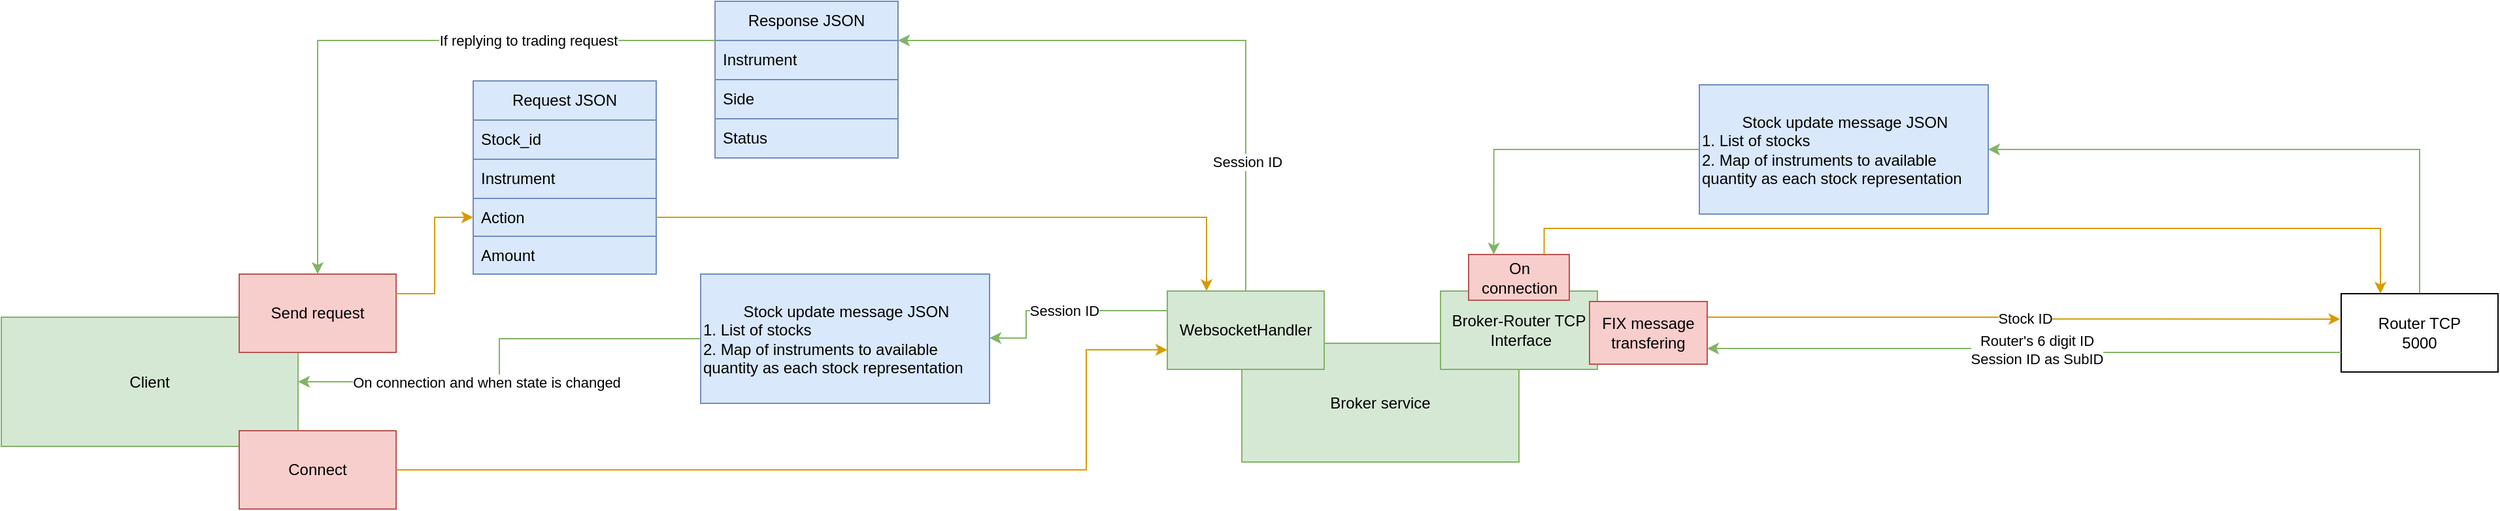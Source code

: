 <mxfile version="24.8.3">
  <diagram name="Page-1" id="ken7y6joCxxG52pc1tjB">
    <mxGraphModel dx="3191" dy="1484" grid="0" gridSize="10" guides="1" tooltips="1" connect="1" arrows="1" fold="1" page="0" pageScale="1" pageWidth="850" pageHeight="1100" math="0" shadow="0">
      <root>
        <mxCell id="0" />
        <mxCell id="1" parent="0" />
        <mxCell id="lNfRjI5df_jo4oD9Ux-3-17" value="" style="group;strokeColor=#6c8ebf;movable=1;resizable=1;rotatable=1;deletable=1;editable=1;locked=0;connectable=1;fillColor=#dae8fc;" parent="1" vertex="1" connectable="0">
          <mxGeometry x="-105" y="-217" width="140" height="148" as="geometry" />
        </mxCell>
        <mxCell id="lNfRjI5df_jo4oD9Ux-3-12" value="Request JSON" style="swimlane;fontStyle=0;childLayout=stackLayout;horizontal=1;startSize=30;horizontalStack=0;resizeParent=1;resizeParentMax=0;resizeLast=0;collapsible=1;marginBottom=0;whiteSpace=wrap;html=1;strokeColor=#6c8ebf;movable=1;resizable=1;rotatable=1;deletable=1;editable=1;locked=0;connectable=1;fillColor=#dae8fc;" parent="lNfRjI5df_jo4oD9Ux-3-17" vertex="1">
          <mxGeometry width="140" height="119" as="geometry" />
        </mxCell>
        <mxCell id="lNfRjI5df_jo4oD9Ux-3-13" value="&lt;div&gt;Stock_id&lt;/div&gt;" style="text;strokeColor=#6c8ebf;fillColor=#dae8fc;align=left;verticalAlign=middle;spacingLeft=4;spacingRight=4;overflow=hidden;points=[[0,0.5],[1,0.5]];portConstraint=eastwest;rotatable=1;whiteSpace=wrap;html=1;movable=1;resizable=1;deletable=1;editable=1;locked=0;connectable=1;" parent="lNfRjI5df_jo4oD9Ux-3-12" vertex="1">
          <mxGeometry y="30" width="140" height="30" as="geometry" />
        </mxCell>
        <mxCell id="lNfRjI5df_jo4oD9Ux-3-14" value="Instrument" style="text;strokeColor=#6c8ebf;fillColor=#dae8fc;align=left;verticalAlign=middle;spacingLeft=4;spacingRight=4;overflow=hidden;points=[[0,0.5],[1,0.5]];portConstraint=eastwest;rotatable=1;whiteSpace=wrap;html=1;movable=1;resizable=1;deletable=1;editable=1;locked=0;connectable=1;" parent="lNfRjI5df_jo4oD9Ux-3-12" vertex="1">
          <mxGeometry y="60" width="140" height="30" as="geometry" />
        </mxCell>
        <mxCell id="lNfRjI5df_jo4oD9Ux-3-15" value="Action" style="text;strokeColor=#6c8ebf;fillColor=#dae8fc;align=left;verticalAlign=middle;spacingLeft=4;spacingRight=4;overflow=hidden;points=[[0,0.5],[1,0.5]];portConstraint=eastwest;rotatable=1;whiteSpace=wrap;html=1;movable=1;resizable=1;deletable=1;editable=1;locked=0;connectable=1;" parent="lNfRjI5df_jo4oD9Ux-3-12" vertex="1">
          <mxGeometry y="90" width="140" height="29" as="geometry" />
        </mxCell>
        <mxCell id="lNfRjI5df_jo4oD9Ux-3-16" value="Amount" style="text;strokeColor=#6c8ebf;fillColor=#dae8fc;align=left;verticalAlign=middle;spacingLeft=4;spacingRight=4;overflow=hidden;points=[[0,0.5],[1,0.5]];portConstraint=eastwest;rotatable=1;whiteSpace=wrap;html=1;movable=1;resizable=1;deletable=1;editable=1;locked=0;connectable=1;" parent="lNfRjI5df_jo4oD9Ux-3-17" vertex="1">
          <mxGeometry y="119" width="140" height="29" as="geometry" />
        </mxCell>
        <mxCell id="lNfRjI5df_jo4oD9Ux-3-59" value="" style="group" parent="1" vertex="1" connectable="0">
          <mxGeometry x="-466" y="-69" width="302" height="180" as="geometry" />
        </mxCell>
        <mxCell id="lNfRjI5df_jo4oD9Ux-3-2" value="&lt;div&gt;Client&lt;/div&gt;" style="rounded=0;whiteSpace=wrap;html=1;fillColor=#d5e8d4;strokeColor=#82b366;" parent="lNfRjI5df_jo4oD9Ux-3-59" vertex="1">
          <mxGeometry y="33" width="227" height="99" as="geometry" />
        </mxCell>
        <mxCell id="lNfRjI5df_jo4oD9Ux-3-3" value="Connect" style="rounded=0;whiteSpace=wrap;html=1;strokeColor=#b85450;fillColor=#f8cecc;" parent="lNfRjI5df_jo4oD9Ux-3-59" vertex="1">
          <mxGeometry x="182" y="120" width="120" height="60" as="geometry" />
        </mxCell>
        <mxCell id="lNfRjI5df_jo4oD9Ux-3-4" value="Send request" style="rounded=0;whiteSpace=wrap;html=1;strokeColor=#b85450;fillColor=#f8cecc;" parent="lNfRjI5df_jo4oD9Ux-3-59" vertex="1">
          <mxGeometry x="182" width="120" height="60" as="geometry" />
        </mxCell>
        <mxCell id="lNfRjI5df_jo4oD9Ux-3-63" style="edgeStyle=orthogonalEdgeStyle;rounded=0;orthogonalLoop=1;jettySize=auto;html=1;entryX=0.25;entryY=0;entryDx=0;entryDy=0;exitX=1;exitY=0.5;exitDx=0;exitDy=0;fillColor=#ffe6cc;strokeColor=#d79b00;" parent="1" source="lNfRjI5df_jo4oD9Ux-3-15" target="lNfRjI5df_jo4oD9Ux-3-1" edge="1">
          <mxGeometry relative="1" as="geometry">
            <mxPoint x="102" y="-44" as="sourcePoint" />
            <mxPoint x="324" y="-38" as="targetPoint" />
          </mxGeometry>
        </mxCell>
        <mxCell id="lNfRjI5df_jo4oD9Ux-3-67" value="On connection and when state is changed" style="edgeStyle=orthogonalEdgeStyle;rounded=0;orthogonalLoop=1;jettySize=auto;html=1;exitX=0;exitY=0.5;exitDx=0;exitDy=0;entryX=1;entryY=0.5;entryDx=0;entryDy=0;fillColor=#d5e8d4;strokeColor=#82b366;" parent="1" source="lNfRjI5df_jo4oD9Ux-3-35" target="lNfRjI5df_jo4oD9Ux-3-2" edge="1">
          <mxGeometry x="0.155" relative="1" as="geometry">
            <mxPoint as="offset" />
          </mxGeometry>
        </mxCell>
        <mxCell id="XJ4eUi7MdlEYZHbUbvkn-11" value="" style="edgeStyle=orthogonalEdgeStyle;rounded=0;orthogonalLoop=1;jettySize=auto;html=1;exitX=0.5;exitY=0;exitDx=0;exitDy=0;entryX=1;entryY=0.25;entryDx=0;entryDy=0;fillColor=#d5e8d4;strokeColor=#82b366;" parent="1" source="lNfRjI5df_jo4oD9Ux-3-1" target="lNfRjI5df_jo4oD9Ux-3-82" edge="1">
          <mxGeometry relative="1" as="geometry" />
        </mxCell>
        <mxCell id="XJ4eUi7MdlEYZHbUbvkn-13" value="Session ID" style="edgeLabel;html=1;align=center;verticalAlign=middle;resizable=0;points=[];" parent="XJ4eUi7MdlEYZHbUbvkn-11" vertex="1" connectable="0">
          <mxGeometry x="-0.568" y="-1" relative="1" as="geometry">
            <mxPoint as="offset" />
          </mxGeometry>
        </mxCell>
        <mxCell id="lNfRjI5df_jo4oD9Ux-3-35" value="&lt;div align=&quot;center&quot;&gt;Stock update message JSON&lt;br&gt;&lt;/div&gt;&lt;div&gt;1. List of stocks&lt;/div&gt;&lt;div&gt;2. Map of instruments to available quantity as each stock representation&lt;br&gt;&lt;/div&gt;" style="rounded=0;whiteSpace=wrap;html=1;align=left;fillColor=#dae8fc;strokeColor=#6c8ebf;" parent="1" vertex="1">
          <mxGeometry x="69" y="-69" width="221" height="99" as="geometry" />
        </mxCell>
        <mxCell id="lNfRjI5df_jo4oD9Ux-3-82" value="Response JSON" style="swimlane;fontStyle=0;childLayout=stackLayout;horizontal=1;startSize=30;horizontalStack=0;resizeParent=1;resizeParentMax=0;resizeLast=0;collapsible=1;marginBottom=0;whiteSpace=wrap;html=1;fillColor=#dae8fc;strokeColor=#6c8ebf;" parent="1" vertex="1">
          <mxGeometry x="80" y="-278" width="140" height="120" as="geometry" />
        </mxCell>
        <mxCell id="lNfRjI5df_jo4oD9Ux-3-83" value="Instrument" style="text;strokeColor=#6c8ebf;fillColor=#dae8fc;align=left;verticalAlign=middle;spacingLeft=4;spacingRight=4;overflow=hidden;points=[[0,0.5],[1,0.5]];portConstraint=eastwest;rotatable=0;whiteSpace=wrap;html=1;" parent="lNfRjI5df_jo4oD9Ux-3-82" vertex="1">
          <mxGeometry y="30" width="140" height="30" as="geometry" />
        </mxCell>
        <mxCell id="lNfRjI5df_jo4oD9Ux-3-85" value="Side" style="text;strokeColor=#6c8ebf;fillColor=#dae8fc;align=left;verticalAlign=middle;spacingLeft=4;spacingRight=4;overflow=hidden;points=[[0,0.5],[1,0.5]];portConstraint=eastwest;rotatable=0;whiteSpace=wrap;html=1;" parent="lNfRjI5df_jo4oD9Ux-3-82" vertex="1">
          <mxGeometry y="60" width="140" height="30" as="geometry" />
        </mxCell>
        <mxCell id="lNfRjI5df_jo4oD9Ux-3-84" value="Status" style="text;strokeColor=#6c8ebf;fillColor=#dae8fc;align=left;verticalAlign=middle;spacingLeft=4;spacingRight=4;overflow=hidden;points=[[0,0.5],[1,0.5]];portConstraint=eastwest;rotatable=0;whiteSpace=wrap;html=1;" parent="lNfRjI5df_jo4oD9Ux-3-82" vertex="1">
          <mxGeometry y="90" width="140" height="30" as="geometry" />
        </mxCell>
        <mxCell id="lNfRjI5df_jo4oD9Ux-3-87" style="edgeStyle=orthogonalEdgeStyle;rounded=0;orthogonalLoop=1;jettySize=auto;html=1;exitX=0;exitY=0.25;exitDx=0;exitDy=0;fillColor=#d5e8d4;strokeColor=#82b366;" parent="1" source="lNfRjI5df_jo4oD9Ux-3-82" target="lNfRjI5df_jo4oD9Ux-3-4" edge="1">
          <mxGeometry relative="1" as="geometry" />
        </mxCell>
        <mxCell id="XJ4eUi7MdlEYZHbUbvkn-14" value="If replying to trading request" style="edgeLabel;html=1;align=center;verticalAlign=middle;resizable=0;points=[];" parent="lNfRjI5df_jo4oD9Ux-3-87" vertex="1" connectable="0">
          <mxGeometry x="-0.084" y="-4" relative="1" as="geometry">
            <mxPoint x="78" y="4" as="offset" />
          </mxGeometry>
        </mxCell>
        <mxCell id="lNfRjI5df_jo4oD9Ux-3-89" style="edgeStyle=orthogonalEdgeStyle;rounded=0;orthogonalLoop=1;jettySize=auto;html=1;exitX=1;exitY=0.25;exitDx=0;exitDy=0;entryX=0;entryY=0.5;entryDx=0;entryDy=0;fillColor=#ffe6cc;strokeColor=#d79b00;" parent="1" source="lNfRjI5df_jo4oD9Ux-3-4" target="lNfRjI5df_jo4oD9Ux-3-15" edge="1">
          <mxGeometry relative="1" as="geometry" />
        </mxCell>
        <mxCell id="XJ4eUi7MdlEYZHbUbvkn-26" style="edgeStyle=orthogonalEdgeStyle;rounded=0;orthogonalLoop=1;jettySize=auto;html=1;exitX=0.5;exitY=0;exitDx=0;exitDy=0;entryX=1;entryY=0.5;entryDx=0;entryDy=0;fillColor=#d5e8d4;strokeColor=#82b366;" parent="1" source="XJ4eUi7MdlEYZHbUbvkn-1" target="XJ4eUi7MdlEYZHbUbvkn-25" edge="1">
          <mxGeometry relative="1" as="geometry" />
        </mxCell>
        <mxCell id="XJ4eUi7MdlEYZHbUbvkn-1" value="&lt;div&gt;Router TCP&lt;/div&gt;&lt;div&gt;5000&lt;/div&gt;" style="rounded=0;whiteSpace=wrap;html=1;" parent="1" vertex="1">
          <mxGeometry x="1324" y="-54" width="120" height="60" as="geometry" />
        </mxCell>
        <mxCell id="XJ4eUi7MdlEYZHbUbvkn-4" value="&lt;div&gt;Stock ID&lt;br&gt;&lt;/div&gt;" style="edgeStyle=orthogonalEdgeStyle;rounded=0;orthogonalLoop=1;jettySize=auto;html=1;exitX=1;exitY=0.25;exitDx=0;exitDy=0;entryX=-0.006;entryY=0.324;entryDx=0;entryDy=0;fillColor=#ffe6cc;strokeColor=#d79b00;entryPerimeter=0;" parent="1" source="XJ4eUi7MdlEYZHbUbvkn-18" target="XJ4eUi7MdlEYZHbUbvkn-1" edge="1">
          <mxGeometry relative="1" as="geometry" />
        </mxCell>
        <mxCell id="XJ4eUi7MdlEYZHbUbvkn-7" style="edgeStyle=orthogonalEdgeStyle;rounded=0;orthogonalLoop=1;jettySize=auto;html=1;exitX=1;exitY=0.5;exitDx=0;exitDy=0;entryX=0;entryY=0.75;entryDx=0;entryDy=0;fillColor=#ffe6cc;strokeColor=#d79b00;" parent="1" source="lNfRjI5df_jo4oD9Ux-3-3" target="lNfRjI5df_jo4oD9Ux-3-1" edge="1">
          <mxGeometry relative="1" as="geometry">
            <Array as="points">
              <mxPoint x="364" y="81" />
              <mxPoint x="364" y="-11" />
            </Array>
          </mxGeometry>
        </mxCell>
        <mxCell id="XJ4eUi7MdlEYZHbUbvkn-8" value="Session ID" style="edgeStyle=orthogonalEdgeStyle;rounded=0;orthogonalLoop=1;jettySize=auto;html=1;exitX=0;exitY=0.25;exitDx=0;exitDy=0;entryX=1;entryY=0.5;entryDx=0;entryDy=0;fillColor=#d5e8d4;strokeColor=#82b366;" parent="1" source="lNfRjI5df_jo4oD9Ux-3-1" target="lNfRjI5df_jo4oD9Ux-3-35" edge="1">
          <mxGeometry relative="1" as="geometry">
            <Array as="points">
              <mxPoint x="318" y="-41" />
              <mxPoint x="318" y="-20" />
              <mxPoint x="290" y="-20" />
            </Array>
          </mxGeometry>
        </mxCell>
        <mxCell id="XJ4eUi7MdlEYZHbUbvkn-19" value="" style="edgeStyle=orthogonalEdgeStyle;rounded=0;orthogonalLoop=1;jettySize=auto;html=1;exitX=0;exitY=0.75;exitDx=0;exitDy=0;entryX=1;entryY=0.75;entryDx=0;entryDy=0;fillColor=#d5e8d4;strokeColor=#82b366;" parent="1" source="XJ4eUi7MdlEYZHbUbvkn-1" target="XJ4eUi7MdlEYZHbUbvkn-18" edge="1">
          <mxGeometry x="0.004" relative="1" as="geometry">
            <mxPoint x="972" y="-11" as="sourcePoint" />
            <mxPoint x="755" y="-11" as="targetPoint" />
            <mxPoint as="offset" />
          </mxGeometry>
        </mxCell>
        <mxCell id="XJ4eUi7MdlEYZHbUbvkn-20" value="&lt;div&gt;Router&#39;s 6 digit ID&lt;/div&gt;Session ID as SubID" style="edgeLabel;html=1;align=center;verticalAlign=middle;resizable=0;points=[];" parent="XJ4eUi7MdlEYZHbUbvkn-19" vertex="1" connectable="0">
          <mxGeometry x="-0.045" y="-2" relative="1" as="geometry">
            <mxPoint as="offset" />
          </mxGeometry>
        </mxCell>
        <mxCell id="XJ4eUi7MdlEYZHbUbvkn-22" value="" style="group" parent="1" vertex="1" connectable="0">
          <mxGeometry x="426" y="-56" width="413" height="131" as="geometry" />
        </mxCell>
        <mxCell id="XJ4eUi7MdlEYZHbUbvkn-3" value="" style="group" parent="XJ4eUi7MdlEYZHbUbvkn-22" vertex="1" connectable="0">
          <mxGeometry width="329" height="131" as="geometry" />
        </mxCell>
        <mxCell id="XJ4eUi7MdlEYZHbUbvkn-2" value="&lt;div&gt;Broker service&lt;/div&gt;" style="rounded=0;whiteSpace=wrap;html=1;fillColor=#d5e8d4;strokeColor=#82b366;" parent="XJ4eUi7MdlEYZHbUbvkn-3" vertex="1">
          <mxGeometry x="57" y="40" width="212" height="91" as="geometry" />
        </mxCell>
        <mxCell id="lNfRjI5df_jo4oD9Ux-3-1" value="&lt;div&gt;WebsocketHandler&lt;/div&gt;" style="rounded=0;whiteSpace=wrap;html=1;strokeColor=#82b366;fillColor=#d5e8d4;" parent="XJ4eUi7MdlEYZHbUbvkn-3" vertex="1">
          <mxGeometry width="120" height="60" as="geometry" />
        </mxCell>
        <mxCell id="lNfRjI5df_jo4oD9Ux-3-5" value="&lt;div&gt;Broker-Router TCP&lt;/div&gt;&amp;nbsp;Interface" style="rounded=0;whiteSpace=wrap;html=1;fillColor=#d5e8d4;strokeColor=#82b366;" parent="XJ4eUi7MdlEYZHbUbvkn-3" vertex="1">
          <mxGeometry x="209" width="120" height="60" as="geometry" />
        </mxCell>
        <mxCell id="XJ4eUi7MdlEYZHbUbvkn-17" value="On &lt;br&gt;&lt;div&gt;connection&lt;/div&gt;" style="rounded=0;whiteSpace=wrap;html=1;fillColor=#f8cecc;strokeColor=#b85450;" parent="XJ4eUi7MdlEYZHbUbvkn-3" vertex="1">
          <mxGeometry x="230.5" y="-28" width="77" height="35" as="geometry" />
        </mxCell>
        <mxCell id="XJ4eUi7MdlEYZHbUbvkn-18" value="FIX message transfering" style="rounded=0;whiteSpace=wrap;html=1;fillColor=#f8cecc;strokeColor=#b85450;" parent="XJ4eUi7MdlEYZHbUbvkn-22" vertex="1">
          <mxGeometry x="323" y="8" width="90" height="48" as="geometry" />
        </mxCell>
        <mxCell id="XJ4eUi7MdlEYZHbUbvkn-23" style="edgeStyle=orthogonalEdgeStyle;rounded=0;orthogonalLoop=1;jettySize=auto;html=1;exitX=0.75;exitY=0;exitDx=0;exitDy=0;entryX=0.25;entryY=0;entryDx=0;entryDy=0;fillColor=#ffe6cc;strokeColor=#d79b00;" parent="1" source="XJ4eUi7MdlEYZHbUbvkn-17" target="XJ4eUi7MdlEYZHbUbvkn-1" edge="1">
          <mxGeometry relative="1" as="geometry" />
        </mxCell>
        <mxCell id="XJ4eUi7MdlEYZHbUbvkn-27" style="edgeStyle=orthogonalEdgeStyle;rounded=0;orthogonalLoop=1;jettySize=auto;html=1;exitX=0;exitY=0.5;exitDx=0;exitDy=0;entryX=0.25;entryY=0;entryDx=0;entryDy=0;fillColor=#d5e8d4;strokeColor=#82b366;" parent="1" source="XJ4eUi7MdlEYZHbUbvkn-25" target="XJ4eUi7MdlEYZHbUbvkn-17" edge="1">
          <mxGeometry relative="1" as="geometry" />
        </mxCell>
        <mxCell id="XJ4eUi7MdlEYZHbUbvkn-25" value="&lt;div align=&quot;center&quot;&gt;Stock update message JSON&lt;br&gt;&lt;/div&gt;&lt;div&gt;1. List of stocks&lt;/div&gt;&lt;div&gt;2. Map of instruments to available quantity as each stock representation&lt;br&gt;&lt;/div&gt;" style="rounded=0;whiteSpace=wrap;html=1;align=left;fillColor=#dae8fc;strokeColor=#6c8ebf;" parent="1" vertex="1">
          <mxGeometry x="833" y="-214" width="221" height="99" as="geometry" />
        </mxCell>
      </root>
    </mxGraphModel>
  </diagram>
</mxfile>
